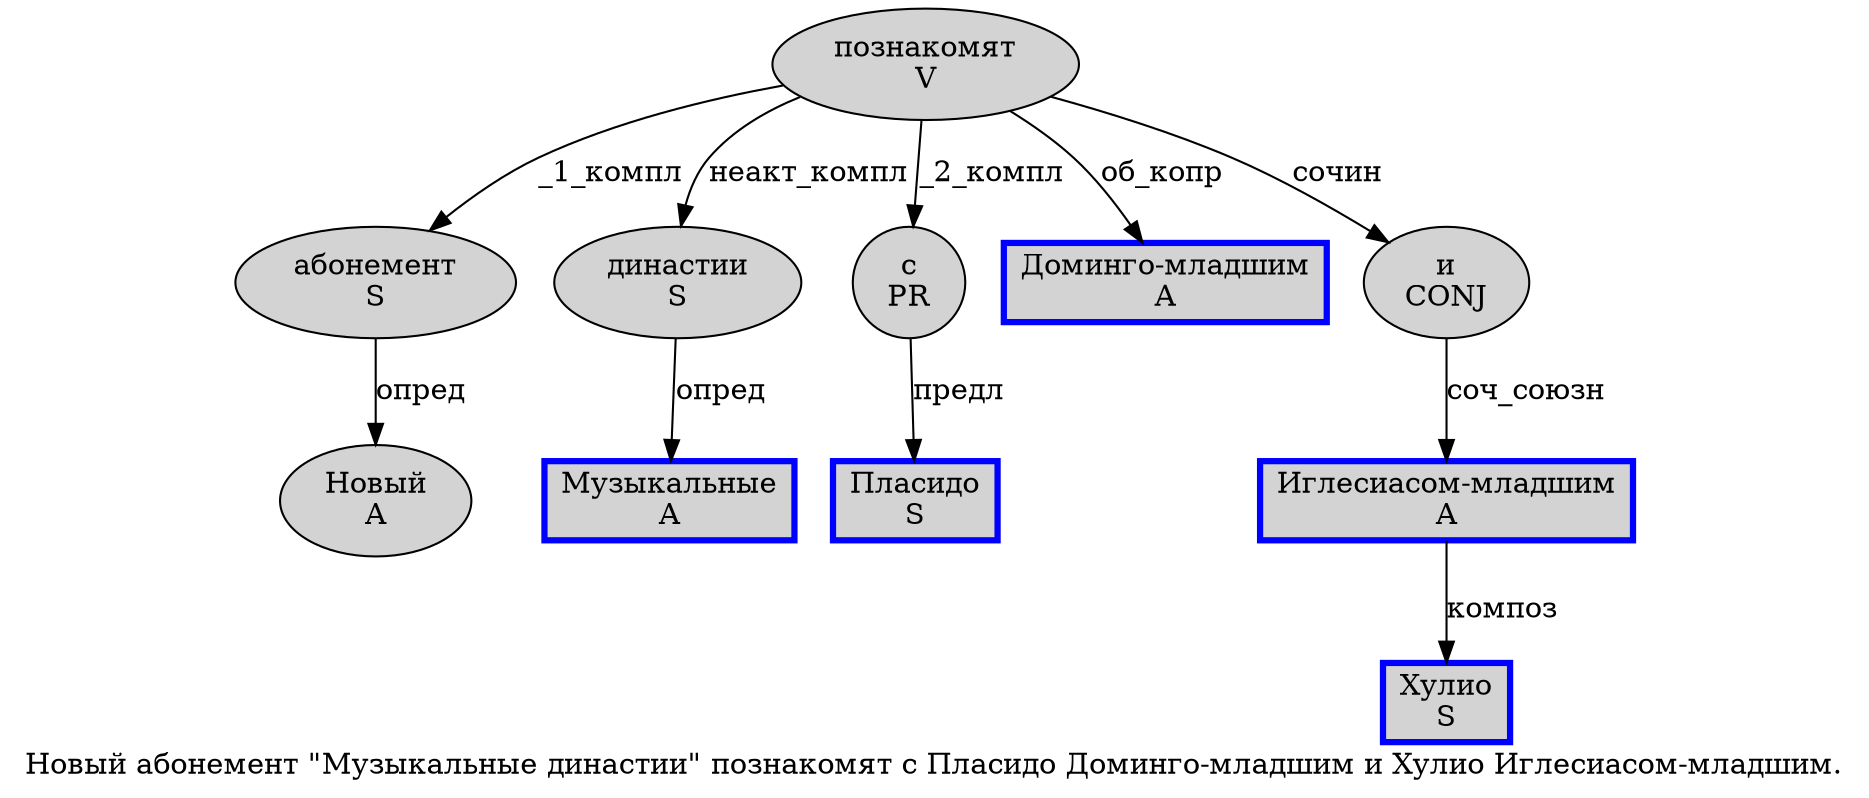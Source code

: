 digraph SENTENCE_950 {
	graph [label="Новый абонемент \"Музыкальные династии\" познакомят с Пласидо Доминго-младшим и Хулио Иглесиасом-младшим."]
	node [style=filled]
		0 [label="Новый
A" color="" fillcolor=lightgray penwidth=1 shape=ellipse]
		1 [label="абонемент
S" color="" fillcolor=lightgray penwidth=1 shape=ellipse]
		3 [label="Музыкальные
A" color=blue fillcolor=lightgray penwidth=3 shape=box]
		4 [label="династии
S" color="" fillcolor=lightgray penwidth=1 shape=ellipse]
		6 [label="познакомят
V" color="" fillcolor=lightgray penwidth=1 shape=ellipse]
		7 [label="с
PR" color="" fillcolor=lightgray penwidth=1 shape=ellipse]
		8 [label="Пласидо
S" color=blue fillcolor=lightgray penwidth=3 shape=box]
		9 [label="Доминго-младшим
A" color=blue fillcolor=lightgray penwidth=3 shape=box]
		10 [label="и
CONJ" color="" fillcolor=lightgray penwidth=1 shape=ellipse]
		11 [label="Хулио
S" color=blue fillcolor=lightgray penwidth=3 shape=box]
		12 [label="Иглесиасом-младшим
A" color=blue fillcolor=lightgray penwidth=3 shape=box]
			10 -> 12 [label="соч_союзн"]
			6 -> 1 [label="_1_компл"]
			6 -> 4 [label="неакт_компл"]
			6 -> 7 [label="_2_компл"]
			6 -> 9 [label="об_копр"]
			6 -> 10 [label="сочин"]
			1 -> 0 [label="опред"]
			12 -> 11 [label="композ"]
			7 -> 8 [label="предл"]
			4 -> 3 [label="опред"]
}